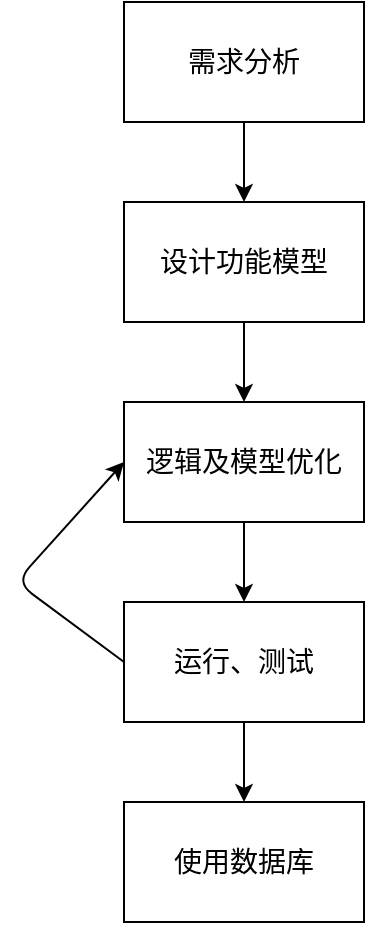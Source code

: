 <mxfile version="14.4.3" type="github">
  <diagram id="UL296psdEDC-7yYUGsZa" name="Page-1">
    <mxGraphModel dx="1038" dy="580" grid="1" gridSize="10" guides="1" tooltips="1" connect="1" arrows="1" fold="1" page="1" pageScale="1" pageWidth="827" pageHeight="1169" math="0" shadow="0">
      <root>
        <mxCell id="0" />
        <mxCell id="1" parent="0" />
        <mxCell id="QBnb0d6PA1ej61WqiyKe-1" value="&lt;font style=&quot;font-size: 14px&quot;&gt;需求分析&lt;/font&gt;" style="rounded=0;whiteSpace=wrap;html=1;" vertex="1" parent="1">
          <mxGeometry x="354" y="80" width="120" height="60" as="geometry" />
        </mxCell>
        <mxCell id="QBnb0d6PA1ej61WqiyKe-2" value="&lt;font style=&quot;font-size: 14px&quot;&gt;设计功能模型&lt;/font&gt;" style="rounded=0;whiteSpace=wrap;html=1;" vertex="1" parent="1">
          <mxGeometry x="354" y="180" width="120" height="60" as="geometry" />
        </mxCell>
        <mxCell id="QBnb0d6PA1ej61WqiyKe-3" value="&lt;font style=&quot;font-size: 14px&quot;&gt;逻辑及模型优化&lt;/font&gt;" style="rounded=0;whiteSpace=wrap;html=1;" vertex="1" parent="1">
          <mxGeometry x="354" y="280" width="120" height="60" as="geometry" />
        </mxCell>
        <mxCell id="QBnb0d6PA1ej61WqiyKe-4" value="&lt;font style=&quot;font-size: 14px&quot;&gt;运行、测试&lt;/font&gt;" style="rounded=0;whiteSpace=wrap;html=1;" vertex="1" parent="1">
          <mxGeometry x="354" y="380" width="120" height="60" as="geometry" />
        </mxCell>
        <mxCell id="QBnb0d6PA1ej61WqiyKe-5" value="&lt;font style=&quot;font-size: 14px&quot;&gt;使用数据库&lt;/font&gt;" style="rounded=0;whiteSpace=wrap;html=1;" vertex="1" parent="1">
          <mxGeometry x="354" y="480" width="120" height="60" as="geometry" />
        </mxCell>
        <mxCell id="QBnb0d6PA1ej61WqiyKe-6" value="" style="endArrow=classic;html=1;exitX=0.5;exitY=1;exitDx=0;exitDy=0;entryX=0.5;entryY=0;entryDx=0;entryDy=0;" edge="1" parent="1" source="QBnb0d6PA1ej61WqiyKe-2" target="QBnb0d6PA1ej61WqiyKe-3">
          <mxGeometry width="50" height="50" relative="1" as="geometry">
            <mxPoint x="390" y="520" as="sourcePoint" />
            <mxPoint x="440" y="470" as="targetPoint" />
          </mxGeometry>
        </mxCell>
        <mxCell id="QBnb0d6PA1ej61WqiyKe-7" value="" style="endArrow=classic;html=1;exitX=0.5;exitY=1;exitDx=0;exitDy=0;" edge="1" parent="1" source="QBnb0d6PA1ej61WqiyKe-3" target="QBnb0d6PA1ej61WqiyKe-4">
          <mxGeometry width="50" height="50" relative="1" as="geometry">
            <mxPoint x="390" y="520" as="sourcePoint" />
            <mxPoint x="440" y="470" as="targetPoint" />
          </mxGeometry>
        </mxCell>
        <mxCell id="QBnb0d6PA1ej61WqiyKe-8" value="" style="endArrow=classic;html=1;exitX=0.5;exitY=1;exitDx=0;exitDy=0;entryX=0.5;entryY=0;entryDx=0;entryDy=0;" edge="1" parent="1" source="QBnb0d6PA1ej61WqiyKe-4" target="QBnb0d6PA1ej61WqiyKe-5">
          <mxGeometry width="50" height="50" relative="1" as="geometry">
            <mxPoint x="390" y="520" as="sourcePoint" />
            <mxPoint x="440" y="470" as="targetPoint" />
          </mxGeometry>
        </mxCell>
        <mxCell id="QBnb0d6PA1ej61WqiyKe-9" value="" style="endArrow=classic;html=1;exitX=0;exitY=0.5;exitDx=0;exitDy=0;entryX=0;entryY=0.5;entryDx=0;entryDy=0;" edge="1" parent="1" source="QBnb0d6PA1ej61WqiyKe-4" target="QBnb0d6PA1ej61WqiyKe-3">
          <mxGeometry width="50" height="50" relative="1" as="geometry">
            <mxPoint x="390" y="520" as="sourcePoint" />
            <mxPoint x="440" y="470" as="targetPoint" />
            <Array as="points">
              <mxPoint x="300" y="370" />
            </Array>
          </mxGeometry>
        </mxCell>
        <mxCell id="QBnb0d6PA1ej61WqiyKe-11" value="" style="endArrow=classic;html=1;exitX=0.5;exitY=1;exitDx=0;exitDy=0;" edge="1" parent="1" source="QBnb0d6PA1ej61WqiyKe-1" target="QBnb0d6PA1ej61WqiyKe-2">
          <mxGeometry width="50" height="50" relative="1" as="geometry">
            <mxPoint x="380" y="320" as="sourcePoint" />
            <mxPoint x="440" y="160" as="targetPoint" />
          </mxGeometry>
        </mxCell>
      </root>
    </mxGraphModel>
  </diagram>
</mxfile>

